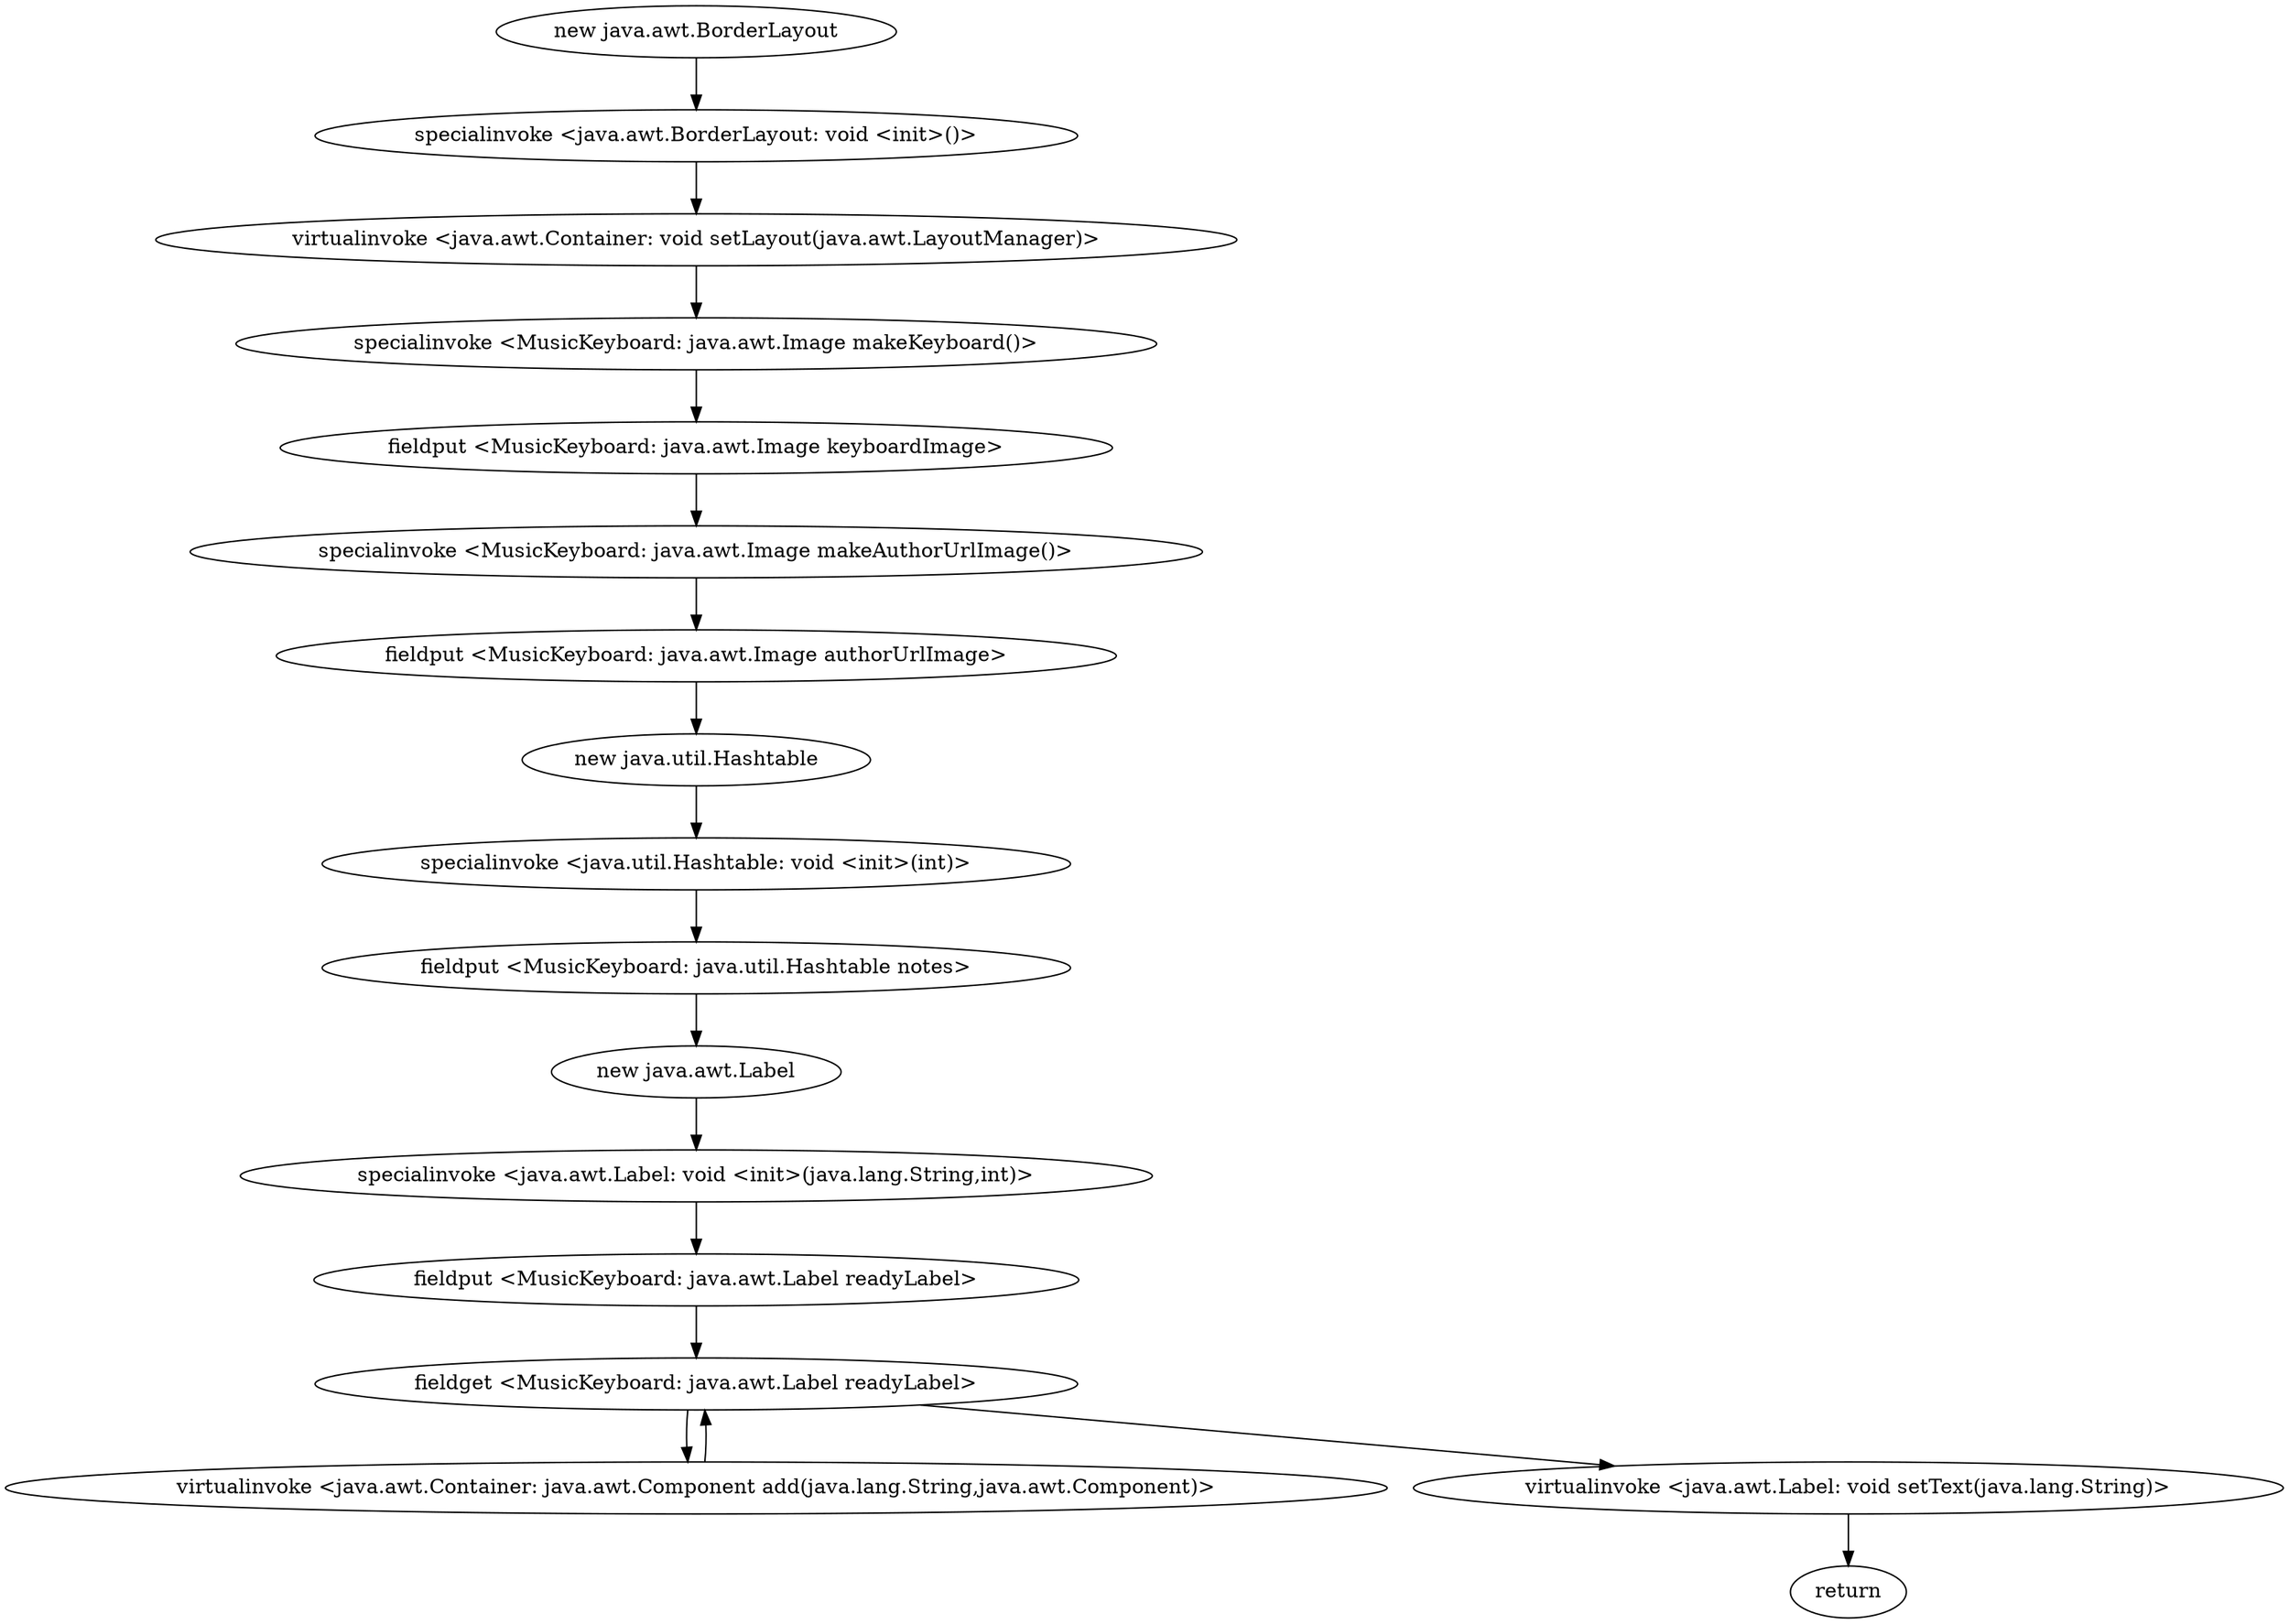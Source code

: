 digraph "" {
"new java.awt.BorderLayout";
 "new java.awt.BorderLayout"->"specialinvoke <java.awt.BorderLayout: void <init>()>";
 "specialinvoke <java.awt.BorderLayout: void <init>()>"->"virtualinvoke <java.awt.Container: void setLayout(java.awt.LayoutManager)>";
 "virtualinvoke <java.awt.Container: void setLayout(java.awt.LayoutManager)>"->"specialinvoke <MusicKeyboard: java.awt.Image makeKeyboard()>";
 "specialinvoke <MusicKeyboard: java.awt.Image makeKeyboard()>"->"fieldput <MusicKeyboard: java.awt.Image keyboardImage>";
 "fieldput <MusicKeyboard: java.awt.Image keyboardImage>"->"specialinvoke <MusicKeyboard: java.awt.Image makeAuthorUrlImage()>";
 "specialinvoke <MusicKeyboard: java.awt.Image makeAuthorUrlImage()>"->"fieldput <MusicKeyboard: java.awt.Image authorUrlImage>";
 "fieldput <MusicKeyboard: java.awt.Image authorUrlImage>"->"new java.util.Hashtable";
 "new java.util.Hashtable"->"specialinvoke <java.util.Hashtable: void <init>(int)>";
 "specialinvoke <java.util.Hashtable: void <init>(int)>"->"fieldput <MusicKeyboard: java.util.Hashtable notes>";
 "fieldput <MusicKeyboard: java.util.Hashtable notes>"->"new java.awt.Label";
 "new java.awt.Label"->"specialinvoke <java.awt.Label: void <init>(java.lang.String,int)>";
 "specialinvoke <java.awt.Label: void <init>(java.lang.String,int)>"->"fieldput <MusicKeyboard: java.awt.Label readyLabel>";
 "fieldput <MusicKeyboard: java.awt.Label readyLabel>"->"fieldget <MusicKeyboard: java.awt.Label readyLabel>";
 "fieldget <MusicKeyboard: java.awt.Label readyLabel>"->"virtualinvoke <java.awt.Container: java.awt.Component add(java.lang.String,java.awt.Component)>";
 "virtualinvoke <java.awt.Container: java.awt.Component add(java.lang.String,java.awt.Component)>"->"fieldget <MusicKeyboard: java.awt.Label readyLabel>";
 "fieldget <MusicKeyboard: java.awt.Label readyLabel>"->"virtualinvoke <java.awt.Label: void setText(java.lang.String)>";
 "virtualinvoke <java.awt.Label: void setText(java.lang.String)>"->"return";
}
